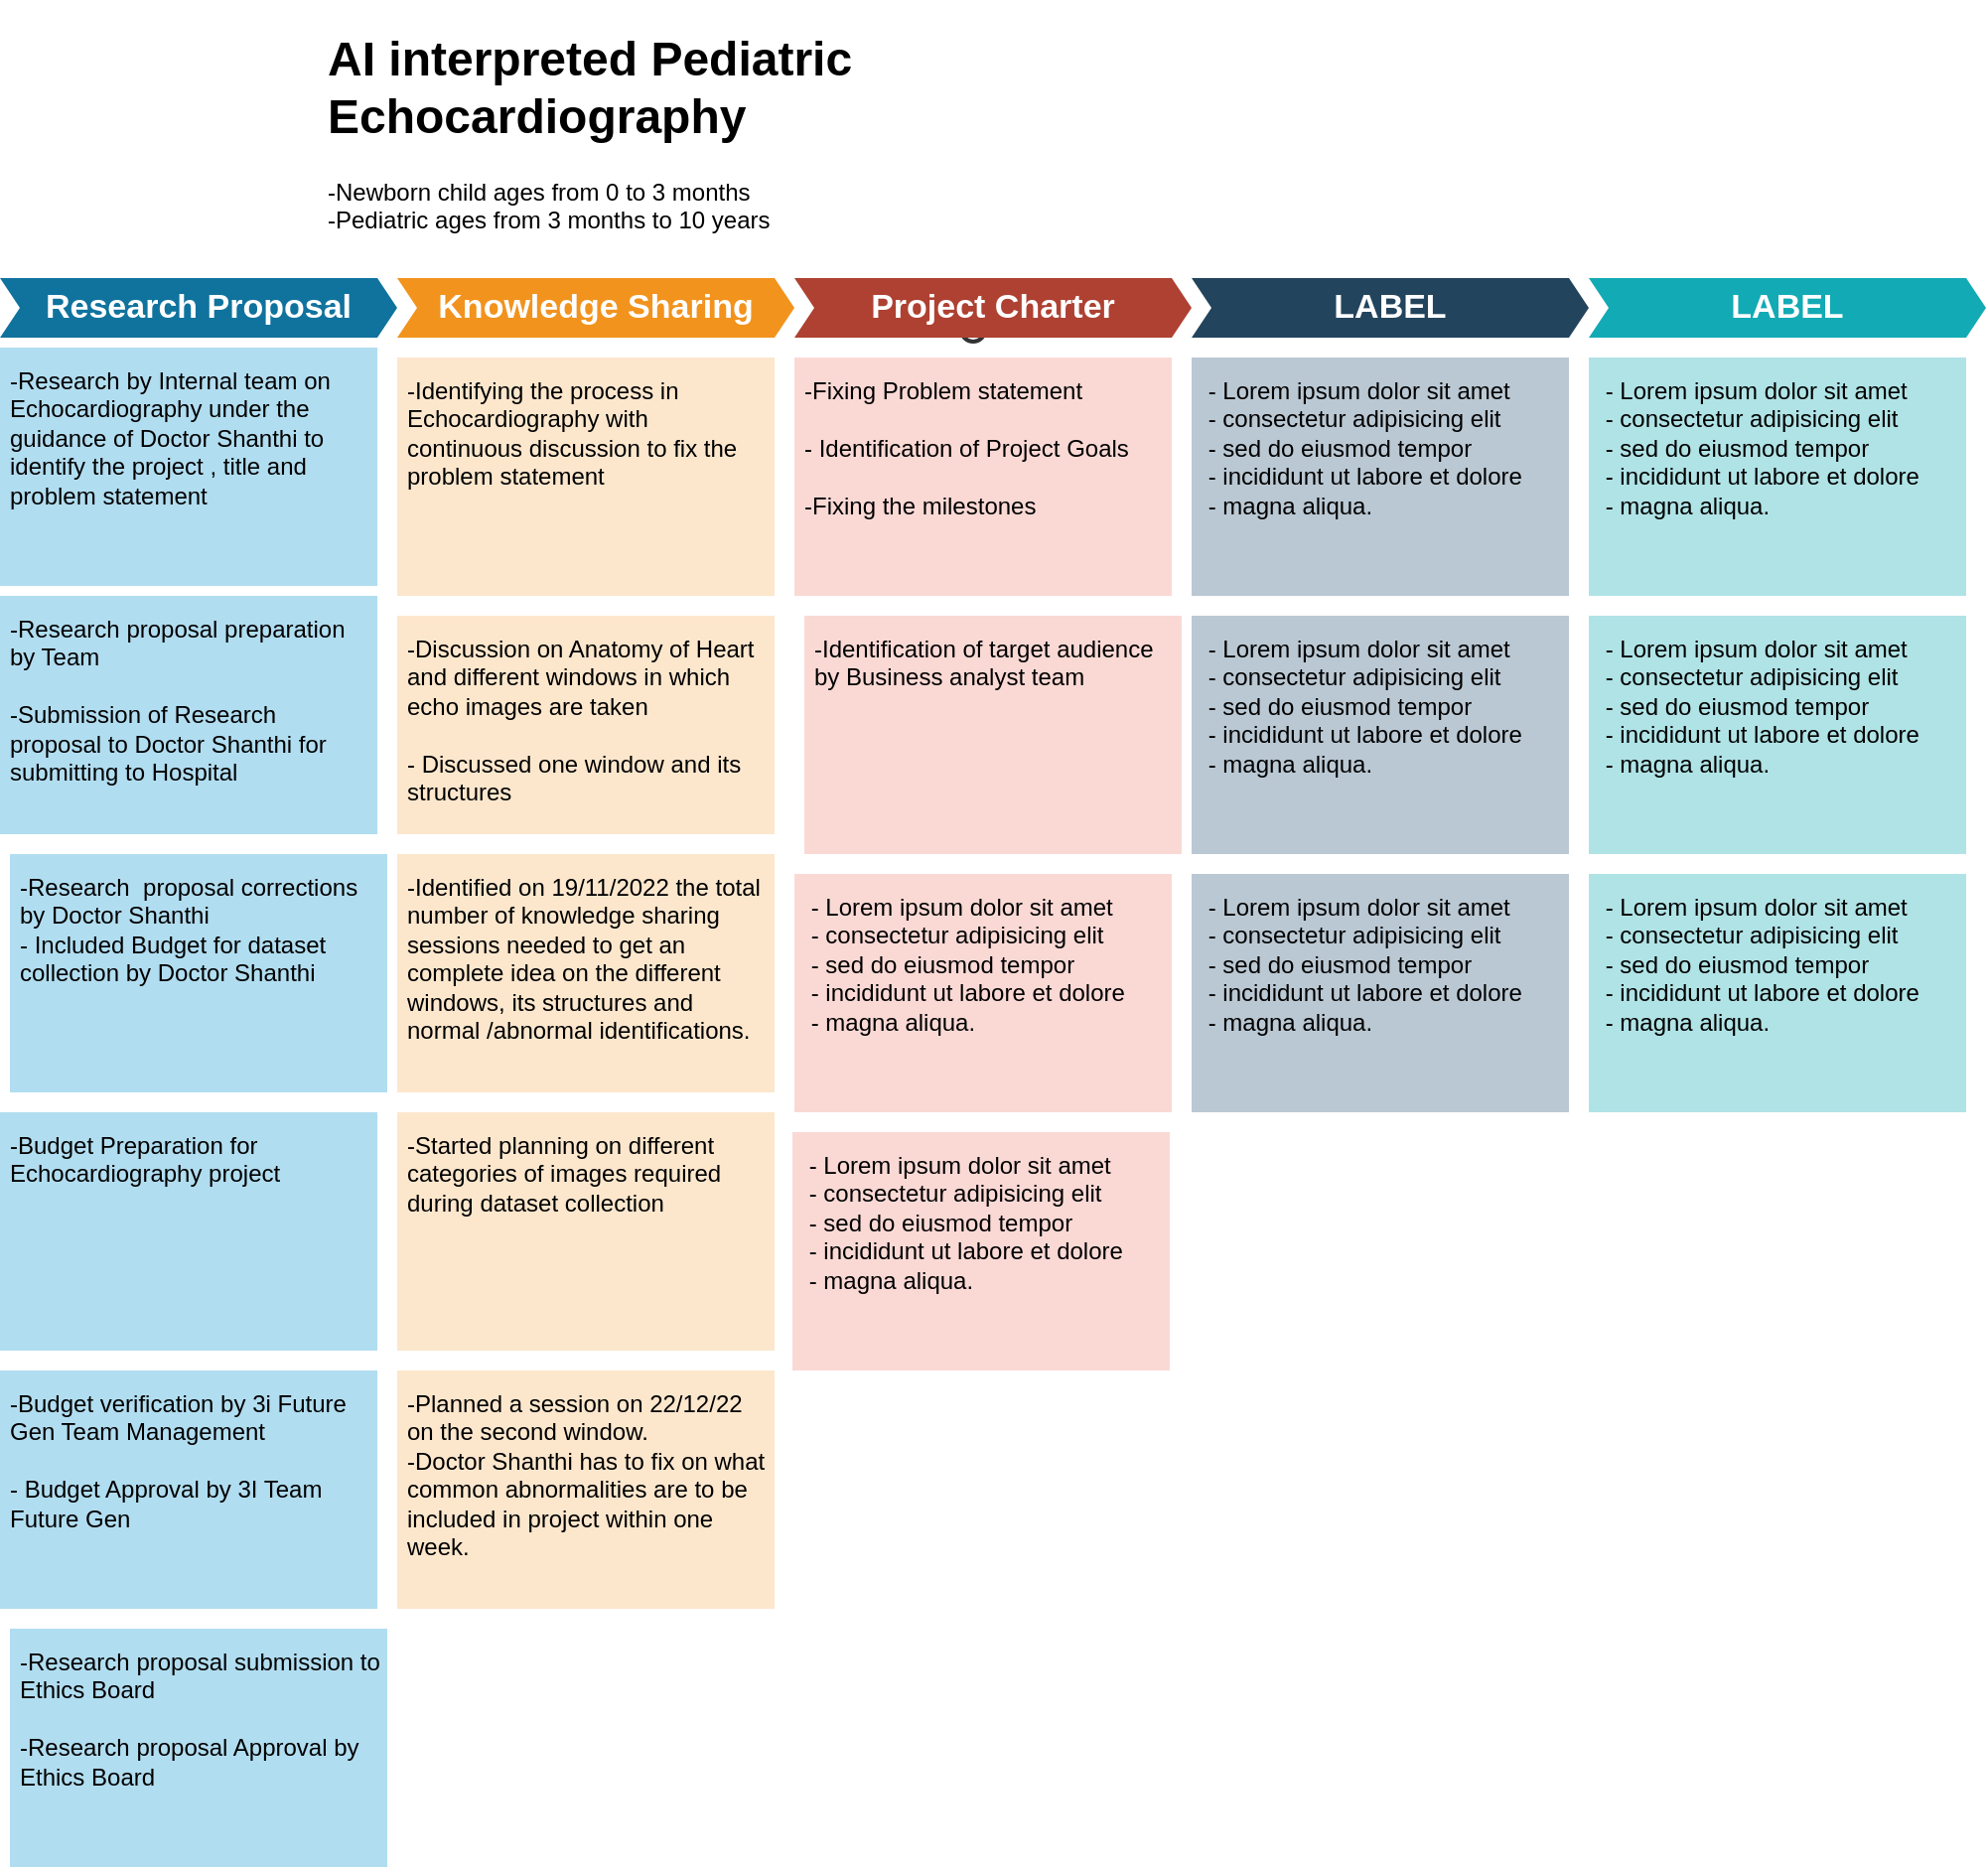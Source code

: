 <mxfile version="20.7.4" type="github">
  <diagram id="C5RBs43oDa-KdzZeNtuy" name="Page-1">
    <mxGraphModel dx="1637" dy="369" grid="1" gridSize="10" guides="1" tooltips="1" connect="1" arrows="1" fold="1" page="1" pageScale="1" pageWidth="827" pageHeight="1169" math="0" shadow="0">
      <root>
        <mxCell id="WIyWlLk6GJQsqaUBKTNV-0" />
        <mxCell id="WIyWlLk6GJQsqaUBKTNV-1" parent="WIyWlLk6GJQsqaUBKTNV-0" />
        <mxCell id="-RT6kspL_kNmGSeejEMf-26" value="" style="ellipse;whiteSpace=wrap;html=1;aspect=fixed;shadow=0;fillColor=none;strokeColor=#333333;fontSize=16;align=center;strokeWidth=2;" vertex="1" parent="WIyWlLk6GJQsqaUBKTNV-1">
          <mxGeometry x="404" y="570" width="12" height="12" as="geometry" />
        </mxCell>
        <mxCell id="-RT6kspL_kNmGSeejEMf-27" value="" style="ellipse;whiteSpace=wrap;html=1;aspect=fixed;shadow=0;fillColor=none;strokeColor=#333333;fontSize=16;align=center;strokeWidth=2;" vertex="1" parent="WIyWlLk6GJQsqaUBKTNV-1">
          <mxGeometry x="404" y="1068" width="12" height="12" as="geometry" />
        </mxCell>
        <mxCell id="-RT6kspL_kNmGSeejEMf-46" value="Research Proposal" style="shape=step;perimeter=stepPerimeter;whiteSpace=wrap;html=1;fixedSize=1;size=10;fillColor=#10739E;strokeColor=none;fontSize=17;fontColor=#FFFFFF;fontStyle=1;align=center;rounded=0;" vertex="1" parent="WIyWlLk6GJQsqaUBKTNV-1">
          <mxGeometry x="-80" y="550" width="200" height="30" as="geometry" />
        </mxCell>
        <mxCell id="-RT6kspL_kNmGSeejEMf-47" value="Knowledge Sharing" style="shape=step;perimeter=stepPerimeter;whiteSpace=wrap;html=1;fixedSize=1;size=10;fillColor=#F2931E;strokeColor=none;fontSize=17;fontColor=#FFFFFF;fontStyle=1;align=center;rounded=0;" vertex="1" parent="WIyWlLk6GJQsqaUBKTNV-1">
          <mxGeometry x="120" y="550" width="200" height="30" as="geometry" />
        </mxCell>
        <mxCell id="-RT6kspL_kNmGSeejEMf-48" value="Project Charter" style="shape=step;perimeter=stepPerimeter;whiteSpace=wrap;html=1;fixedSize=1;size=10;fillColor=#AE4132;strokeColor=none;fontSize=17;fontColor=#FFFFFF;fontStyle=1;align=center;rounded=0;" vertex="1" parent="WIyWlLk6GJQsqaUBKTNV-1">
          <mxGeometry x="320" y="550" width="200" height="30" as="geometry" />
        </mxCell>
        <mxCell id="-RT6kspL_kNmGSeejEMf-49" value="LABEL" style="shape=step;perimeter=stepPerimeter;whiteSpace=wrap;html=1;fixedSize=1;size=10;fillColor=#23445D;strokeColor=none;fontSize=17;fontColor=#FFFFFF;fontStyle=1;align=center;rounded=0;" vertex="1" parent="WIyWlLk6GJQsqaUBKTNV-1">
          <mxGeometry x="520" y="550" width="200" height="30" as="geometry" />
        </mxCell>
        <mxCell id="-RT6kspL_kNmGSeejEMf-50" value="LABEL" style="shape=step;perimeter=stepPerimeter;whiteSpace=wrap;html=1;fixedSize=1;size=10;fillColor=#12AAB5;strokeColor=none;fontSize=17;fontColor=#FFFFFF;fontStyle=1;align=center;rounded=0;" vertex="1" parent="WIyWlLk6GJQsqaUBKTNV-1">
          <mxGeometry x="720" y="550" width="200" height="30" as="geometry" />
        </mxCell>
        <mxCell id="-RT6kspL_kNmGSeejEMf-51" value="-Research proposal preparation by Team&amp;nbsp;&lt;br&gt;&lt;br&gt;-Submission of Research proposal to Doctor Shanthi for submitting to Hospital" style="shape=rect;fillColor=#B1DDF0;strokeColor=none;fontSize=12;html=1;whiteSpace=wrap;align=left;verticalAlign=top;spacing=5;rounded=0;" vertex="1" parent="WIyWlLk6GJQsqaUBKTNV-1">
          <mxGeometry x="-80" y="710" width="190" height="120" as="geometry" />
        </mxCell>
        <mxCell id="-RT6kspL_kNmGSeejEMf-52" value="-Research&amp;nbsp; proposal corrections by Doctor Shanthi&lt;br&gt;- Included Budget for dataset collection by Doctor Shanthi" style="shape=rect;fillColor=#B1DDF0;strokeColor=none;fontSize=12;html=1;whiteSpace=wrap;align=left;verticalAlign=top;spacing=5;rounded=0;" vertex="1" parent="WIyWlLk6GJQsqaUBKTNV-1">
          <mxGeometry x="-75" y="840" width="190" height="120" as="geometry" />
        </mxCell>
        <mxCell id="-RT6kspL_kNmGSeejEMf-53" value="-Budget verification by 3i Future Gen Team Management&lt;br&gt;&lt;br&gt;- Budget Approval by 3I Team Future Gen" style="shape=rect;fillColor=#B1DDF0;strokeColor=none;fontSize=12;html=1;whiteSpace=wrap;align=left;verticalAlign=top;spacing=5;rounded=0;" vertex="1" parent="WIyWlLk6GJQsqaUBKTNV-1">
          <mxGeometry x="-80" y="1100" width="190" height="120" as="geometry" />
        </mxCell>
        <mxCell id="-RT6kspL_kNmGSeejEMf-54" value="-Identifying the process in Echocardiography with continuous discussion to fix the problem statement" style="shape=rect;fillColor=#FCE7CD;strokeColor=none;fontSize=12;html=1;whiteSpace=wrap;align=left;verticalAlign=top;spacing=5;rounded=0;" vertex="1" parent="WIyWlLk6GJQsqaUBKTNV-1">
          <mxGeometry x="120" y="590" width="190" height="120" as="geometry" />
        </mxCell>
        <mxCell id="-RT6kspL_kNmGSeejEMf-55" value="-Discussion on Anatomy of Heart and different windows in which echo images are taken&lt;br&gt;&lt;br&gt;- Discussed one window and its structures&amp;nbsp;" style="shape=rect;fillColor=#FCE7CD;strokeColor=none;fontSize=12;html=1;whiteSpace=wrap;align=left;verticalAlign=top;spacing=5;rounded=0;" vertex="1" parent="WIyWlLk6GJQsqaUBKTNV-1">
          <mxGeometry x="120" y="720" width="190" height="110" as="geometry" />
        </mxCell>
        <mxCell id="-RT6kspL_kNmGSeejEMf-56" value="-Identified on 19/11/2022 the total number of knowledge sharing sessions needed to get an complete idea on the different&amp;nbsp; windows, its structures and normal /abnormal identifications.&lt;br&gt;" style="shape=rect;fillColor=#FCE7CD;strokeColor=none;fontSize=12;html=1;whiteSpace=wrap;align=left;verticalAlign=top;spacing=5;rounded=0;" vertex="1" parent="WIyWlLk6GJQsqaUBKTNV-1">
          <mxGeometry x="120" y="840" width="190" height="120" as="geometry" />
        </mxCell>
        <mxCell id="-RT6kspL_kNmGSeejEMf-57" value="-Fixing Problem statement&lt;br&gt;&lt;br&gt;- Identification of Project Goals&lt;br&gt;&lt;br&gt;-Fixing the milestones" style="shape=rect;fillColor=#FAD9D5;strokeColor=none;fontSize=12;html=1;whiteSpace=wrap;align=left;verticalAlign=top;spacing=5;rounded=0;" vertex="1" parent="WIyWlLk6GJQsqaUBKTNV-1">
          <mxGeometry x="320" y="590" width="190" height="120" as="geometry" />
        </mxCell>
        <mxCell id="-RT6kspL_kNmGSeejEMf-58" value="-Identification of target audience by Business analyst team" style="shape=rect;fillColor=#FAD9D5;strokeColor=none;fontSize=12;html=1;whiteSpace=wrap;align=left;verticalAlign=top;spacing=5;rounded=0;" vertex="1" parent="WIyWlLk6GJQsqaUBKTNV-1">
          <mxGeometry x="325" y="720" width="190" height="120" as="geometry" />
        </mxCell>
        <mxCell id="-RT6kspL_kNmGSeejEMf-59" value="&amp;nbsp;- Lorem ipsum dolor sit amet&lt;br&gt;&amp;nbsp;- consectetur adipisicing elit&lt;br&gt;&amp;nbsp;- sed do eiusmod tempor&lt;br&gt;&amp;nbsp;- incididunt ut labore et dolore&lt;br&gt;&amp;nbsp;- magna aliqua." style="shape=rect;fillColor=#FAD9D5;strokeColor=none;fontSize=12;html=1;whiteSpace=wrap;align=left;verticalAlign=top;spacing=5;rounded=0;" vertex="1" parent="WIyWlLk6GJQsqaUBKTNV-1">
          <mxGeometry x="320" y="850" width="190" height="120" as="geometry" />
        </mxCell>
        <mxCell id="-RT6kspL_kNmGSeejEMf-60" value="&amp;nbsp;- Lorem ipsum dolor sit amet&lt;br&gt;&amp;nbsp;- consectetur adipisicing elit&lt;br&gt;&amp;nbsp;- sed do eiusmod tempor&lt;br&gt;&amp;nbsp;- incididunt ut labore et dolore&lt;br&gt;&amp;nbsp;- magna aliqua." style="shape=rect;fillColor=#BAC8D3;strokeColor=none;fontSize=12;html=1;whiteSpace=wrap;align=left;verticalAlign=top;spacing=5;rounded=0;" vertex="1" parent="WIyWlLk6GJQsqaUBKTNV-1">
          <mxGeometry x="520" y="590" width="190" height="120" as="geometry" />
        </mxCell>
        <mxCell id="-RT6kspL_kNmGSeejEMf-61" value="&amp;nbsp;- Lorem ipsum dolor sit amet&lt;br&gt;&amp;nbsp;- consectetur adipisicing elit&lt;br&gt;&amp;nbsp;- sed do eiusmod tempor&lt;br&gt;&amp;nbsp;- incididunt ut labore et dolore&lt;br&gt;&amp;nbsp;- magna aliqua." style="shape=rect;fillColor=#BAC8D3;strokeColor=none;fontSize=12;html=1;whiteSpace=wrap;align=left;verticalAlign=top;spacing=5;rounded=0;" vertex="1" parent="WIyWlLk6GJQsqaUBKTNV-1">
          <mxGeometry x="520" y="720" width="190" height="120" as="geometry" />
        </mxCell>
        <mxCell id="-RT6kspL_kNmGSeejEMf-62" value="&amp;nbsp;- Lorem ipsum dolor sit amet&lt;br&gt;&amp;nbsp;- consectetur adipisicing elit&lt;br&gt;&amp;nbsp;- sed do eiusmod tempor&lt;br&gt;&amp;nbsp;- incididunt ut labore et dolore&lt;br&gt;&amp;nbsp;- magna aliqua." style="shape=rect;fillColor=#BAC8D3;strokeColor=none;fontSize=12;html=1;whiteSpace=wrap;align=left;verticalAlign=top;spacing=5;rounded=0;" vertex="1" parent="WIyWlLk6GJQsqaUBKTNV-1">
          <mxGeometry x="520" y="850" width="190" height="120" as="geometry" />
        </mxCell>
        <mxCell id="-RT6kspL_kNmGSeejEMf-63" value="&amp;nbsp;- Lorem ipsum dolor sit amet&lt;br&gt;&amp;nbsp;- consectetur adipisicing elit&lt;br&gt;&amp;nbsp;- sed do eiusmod tempor&lt;br&gt;&amp;nbsp;- incididunt ut labore et dolore&lt;br&gt;&amp;nbsp;- magna aliqua." style="shape=rect;fillColor=#B0E3E6;strokeColor=none;fontSize=12;html=1;whiteSpace=wrap;align=left;verticalAlign=top;spacing=5;rounded=0;" vertex="1" parent="WIyWlLk6GJQsqaUBKTNV-1">
          <mxGeometry x="720" y="590" width="190" height="120" as="geometry" />
        </mxCell>
        <mxCell id="-RT6kspL_kNmGSeejEMf-64" value="&amp;nbsp;- Lorem ipsum dolor sit amet&lt;br&gt;&amp;nbsp;- consectetur adipisicing elit&lt;br&gt;&amp;nbsp;- sed do eiusmod tempor&lt;br&gt;&amp;nbsp;- incididunt ut labore et dolore&lt;br&gt;&amp;nbsp;- magna aliqua." style="shape=rect;fillColor=#B0E3E6;strokeColor=none;fontSize=12;html=1;whiteSpace=wrap;align=left;verticalAlign=top;spacing=5;rounded=0;" vertex="1" parent="WIyWlLk6GJQsqaUBKTNV-1">
          <mxGeometry x="720" y="720" width="190" height="120" as="geometry" />
        </mxCell>
        <mxCell id="-RT6kspL_kNmGSeejEMf-65" value="&amp;nbsp;- Lorem ipsum dolor sit amet&lt;br&gt;&amp;nbsp;- consectetur adipisicing elit&lt;br&gt;&amp;nbsp;- sed do eiusmod tempor&lt;br&gt;&amp;nbsp;- incididunt ut labore et dolore&lt;br&gt;&amp;nbsp;- magna aliqua." style="shape=rect;fillColor=#B0E3E6;strokeColor=none;fontSize=12;html=1;whiteSpace=wrap;align=left;verticalAlign=top;spacing=5;rounded=0;" vertex="1" parent="WIyWlLk6GJQsqaUBKTNV-1">
          <mxGeometry x="720" y="850" width="190" height="120" as="geometry" />
        </mxCell>
        <mxCell id="-RT6kspL_kNmGSeejEMf-66" value="-Research proposal submission to Ethics Board&lt;br&gt;&lt;br&gt;-Research proposal Approval by Ethics Board" style="shape=rect;fillColor=#B1DDF0;strokeColor=none;fontSize=12;html=1;whiteSpace=wrap;align=left;verticalAlign=top;spacing=5;rounded=0;" vertex="1" parent="WIyWlLk6GJQsqaUBKTNV-1">
          <mxGeometry x="-75" y="1230" width="190" height="120" as="geometry" />
        </mxCell>
        <mxCell id="-RT6kspL_kNmGSeejEMf-67" value="-Started planning on different categories of images required during dataset collection" style="shape=rect;fillColor=#FCE7CD;strokeColor=none;fontSize=12;html=1;whiteSpace=wrap;align=left;verticalAlign=top;spacing=5;rounded=0;" vertex="1" parent="WIyWlLk6GJQsqaUBKTNV-1">
          <mxGeometry x="120" y="970" width="190" height="120" as="geometry" />
        </mxCell>
        <mxCell id="-RT6kspL_kNmGSeejEMf-68" value="&amp;nbsp;- Lorem ipsum dolor sit amet&lt;br&gt;&amp;nbsp;- consectetur adipisicing elit&lt;br&gt;&amp;nbsp;- sed do eiusmod tempor&lt;br&gt;&amp;nbsp;- incididunt ut labore et dolore&lt;br&gt;&amp;nbsp;- magna aliqua." style="shape=rect;fillColor=#FAD9D5;strokeColor=none;fontSize=12;html=1;whiteSpace=wrap;align=left;verticalAlign=top;spacing=5;rounded=0;" vertex="1" parent="WIyWlLk6GJQsqaUBKTNV-1">
          <mxGeometry x="319" y="980" width="190" height="120" as="geometry" />
        </mxCell>
        <mxCell id="-RT6kspL_kNmGSeejEMf-69" value="-Budget Preparation for Echocardiography project" style="shape=rect;fillColor=#B1DDF0;strokeColor=none;fontSize=12;html=1;whiteSpace=wrap;align=left;verticalAlign=top;spacing=5;rounded=0;" vertex="1" parent="WIyWlLk6GJQsqaUBKTNV-1">
          <mxGeometry x="-80" y="970" width="190" height="120" as="geometry" />
        </mxCell>
        <mxCell id="-RT6kspL_kNmGSeejEMf-70" value="-Research by Internal team on Echocardiography under the guidance of Doctor Shanthi to identify the project , title and&amp;nbsp; problem statement&amp;nbsp;" style="shape=rect;fillColor=#B1DDF0;strokeColor=none;fontSize=12;html=1;whiteSpace=wrap;align=left;verticalAlign=top;spacing=5;rounded=0;" vertex="1" parent="WIyWlLk6GJQsqaUBKTNV-1">
          <mxGeometry x="-80" y="585" width="190" height="120" as="geometry" />
        </mxCell>
        <mxCell id="-RT6kspL_kNmGSeejEMf-71" value="-Planned a session on 22/12/22 on the second window.&lt;br&gt;-Doctor Shanthi has to fix on what common abnormalities are to be included in project within one week.&amp;nbsp; &amp;nbsp;" style="shape=rect;fillColor=#FCE7CD;strokeColor=none;fontSize=12;html=1;whiteSpace=wrap;align=left;verticalAlign=top;spacing=5;rounded=0;" vertex="1" parent="WIyWlLk6GJQsqaUBKTNV-1">
          <mxGeometry x="120" y="1100" width="190" height="120" as="geometry" />
        </mxCell>
        <mxCell id="-RT6kspL_kNmGSeejEMf-75" value="&lt;h1&gt;AI interpreted Pediatric Echocardiography&lt;/h1&gt;&lt;div&gt;&lt;span style=&quot;background-color: initial;&quot;&gt;-Newborn child ages from 0 to 3 months&amp;nbsp;&lt;/span&gt;&lt;br&gt;&lt;/div&gt;&lt;div&gt;-Pediatric ages from 3 months to 10 years&lt;/div&gt;&lt;div&gt;&lt;br&gt;&lt;/div&gt;" style="text;html=1;strokeColor=none;fillColor=none;spacing=5;spacingTop=-20;whiteSpace=wrap;overflow=hidden;rounded=0;" vertex="1" parent="WIyWlLk6GJQsqaUBKTNV-1">
          <mxGeometry x="80" y="420" width="410" height="120" as="geometry" />
        </mxCell>
      </root>
    </mxGraphModel>
  </diagram>
</mxfile>
